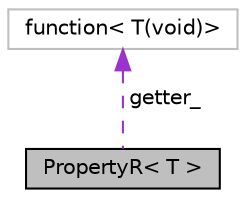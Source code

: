 digraph "PropertyR&lt; T &gt;"
{
 // INTERACTIVE_SVG=YES
 // LATEX_PDF_SIZE
  edge [fontname="Helvetica",fontsize="10",labelfontname="Helvetica",labelfontsize="10"];
  node [fontname="Helvetica",fontsize="10",shape=record];
  Node1 [label="PropertyR\< T \>",height=0.2,width=0.4,color="black", fillcolor="grey75", style="filled", fontcolor="black",tooltip="utility class to emulate the read only Property functionality of .NET"];
  Node2 -> Node1 [dir="back",color="darkorchid3",fontsize="10",style="dashed",label=" getter_" ,fontname="Helvetica"];
  Node2 [label="function\< T(void)\>",height=0.2,width=0.4,color="grey75", fillcolor="white", style="filled",tooltip=" "];
}
